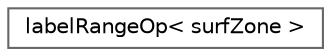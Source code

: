 digraph "Graphical Class Hierarchy"
{
 // LATEX_PDF_SIZE
  bgcolor="transparent";
  edge [fontname=Helvetica,fontsize=10,labelfontname=Helvetica,labelfontsize=10];
  node [fontname=Helvetica,fontsize=10,shape=box,height=0.2,width=0.4];
  rankdir="LR";
  Node0 [id="Node000000",label="labelRangeOp\< surfZone \>",height=0.2,width=0.4,color="grey40", fillcolor="white", style="filled",URL="$structFoam_1_1labelRangeOp_3_01surfZone_01_4.html",tooltip=" "];
}

